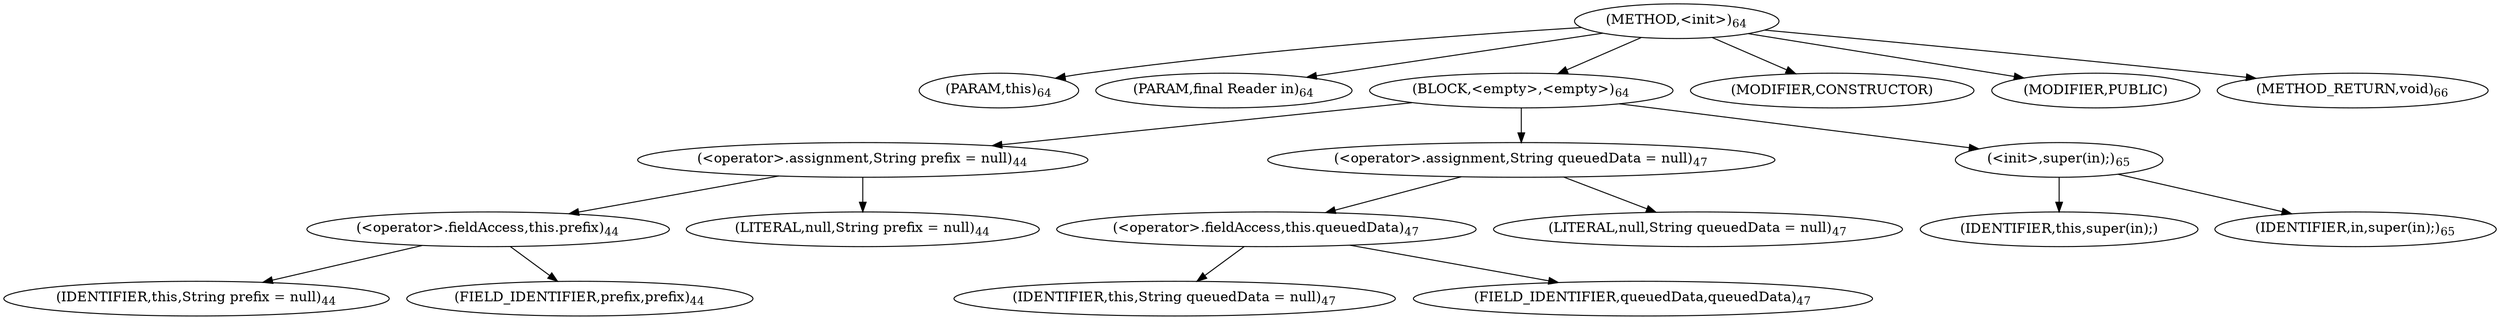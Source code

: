digraph "&lt;init&gt;" {  
"51" [label = <(METHOD,&lt;init&gt;)<SUB>64</SUB>> ]
"6" [label = <(PARAM,this)<SUB>64</SUB>> ]
"52" [label = <(PARAM,final Reader in)<SUB>64</SUB>> ]
"53" [label = <(BLOCK,&lt;empty&gt;,&lt;empty&gt;)<SUB>64</SUB>> ]
"54" [label = <(&lt;operator&gt;.assignment,String prefix = null)<SUB>44</SUB>> ]
"55" [label = <(&lt;operator&gt;.fieldAccess,this.prefix)<SUB>44</SUB>> ]
"56" [label = <(IDENTIFIER,this,String prefix = null)<SUB>44</SUB>> ]
"57" [label = <(FIELD_IDENTIFIER,prefix,prefix)<SUB>44</SUB>> ]
"58" [label = <(LITERAL,null,String prefix = null)<SUB>44</SUB>> ]
"59" [label = <(&lt;operator&gt;.assignment,String queuedData = null)<SUB>47</SUB>> ]
"60" [label = <(&lt;operator&gt;.fieldAccess,this.queuedData)<SUB>47</SUB>> ]
"61" [label = <(IDENTIFIER,this,String queuedData = null)<SUB>47</SUB>> ]
"62" [label = <(FIELD_IDENTIFIER,queuedData,queuedData)<SUB>47</SUB>> ]
"63" [label = <(LITERAL,null,String queuedData = null)<SUB>47</SUB>> ]
"64" [label = <(&lt;init&gt;,super(in);)<SUB>65</SUB>> ]
"5" [label = <(IDENTIFIER,this,super(in);)> ]
"65" [label = <(IDENTIFIER,in,super(in);)<SUB>65</SUB>> ]
"66" [label = <(MODIFIER,CONSTRUCTOR)> ]
"67" [label = <(MODIFIER,PUBLIC)> ]
"68" [label = <(METHOD_RETURN,void)<SUB>66</SUB>> ]
  "51" -> "6" 
  "51" -> "52" 
  "51" -> "53" 
  "51" -> "66" 
  "51" -> "67" 
  "51" -> "68" 
  "53" -> "54" 
  "53" -> "59" 
  "53" -> "64" 
  "54" -> "55" 
  "54" -> "58" 
  "55" -> "56" 
  "55" -> "57" 
  "59" -> "60" 
  "59" -> "63" 
  "60" -> "61" 
  "60" -> "62" 
  "64" -> "5" 
  "64" -> "65" 
}
